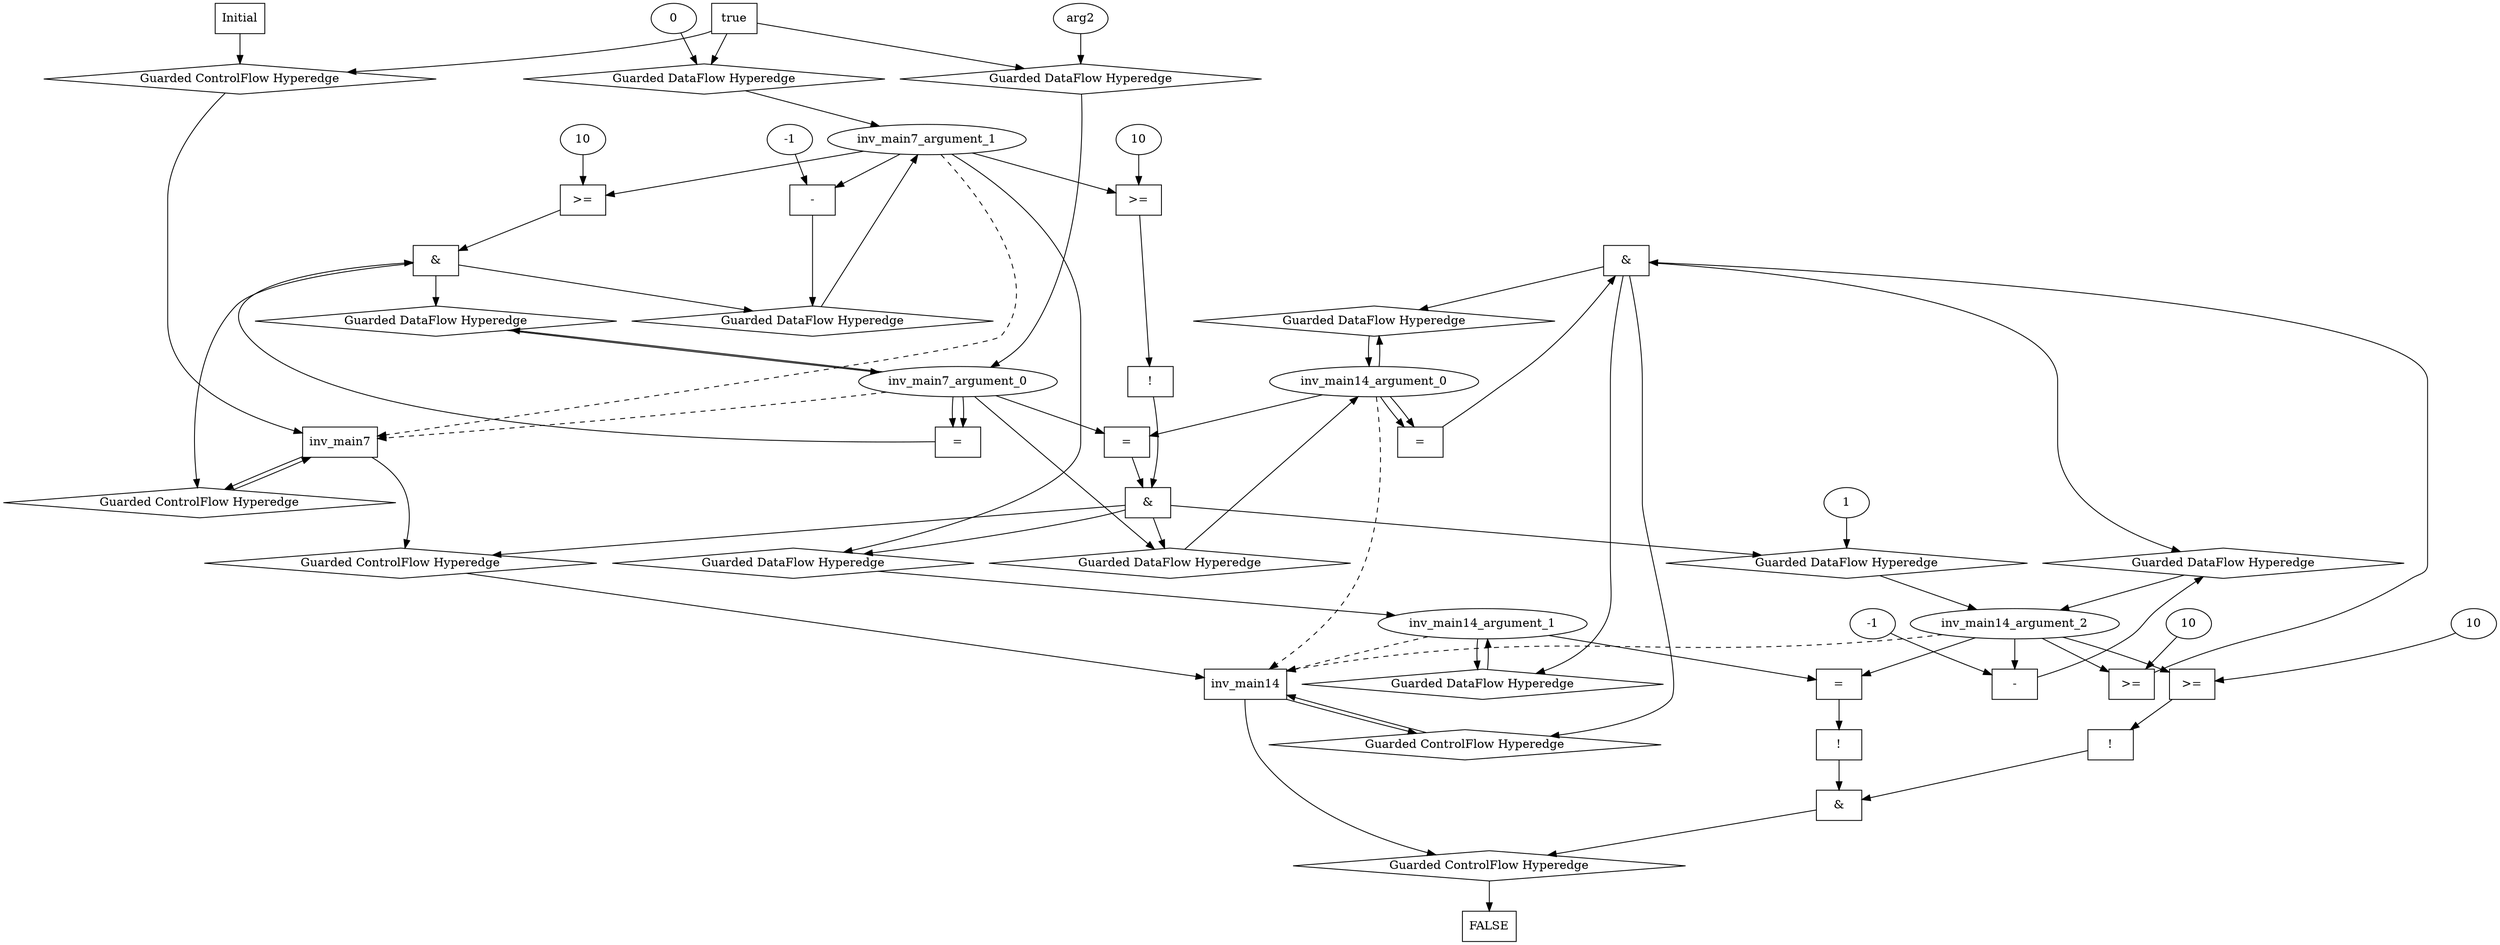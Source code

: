 digraph dag {
inv_main14 [label="inv_main14" shape="rect"];
inv_main7 [label="inv_main7" shape="rect"];
FALSE [label="FALSE" shape="rect"];
Initial [label="Initial" shape="rect"];
ControlFowHyperEdge_0 [label="Guarded ControlFlow Hyperedge" shape="diamond"];
inv_main14 -> ControlFowHyperEdge_0[label=""]
ControlFowHyperEdge_0 -> inv_main14[label=""]
ControlFowHyperEdge_1 [label="Guarded ControlFlow Hyperedge" shape="diamond"];
inv_main7 -> ControlFowHyperEdge_1[label=""]
ControlFowHyperEdge_1 -> inv_main7[label=""]
ControlFowHyperEdge_2 [label="Guarded ControlFlow Hyperedge" shape="diamond"];
Initial -> ControlFowHyperEdge_2[label=""]
ControlFowHyperEdge_2 -> inv_main7[label=""]
ControlFowHyperEdge_3 [label="Guarded ControlFlow Hyperedge" shape="diamond"];
inv_main7 -> ControlFowHyperEdge_3[label=""]
ControlFowHyperEdge_3 -> inv_main14[label=""]
ControlFowHyperEdge_4 [label="Guarded ControlFlow Hyperedge" shape="diamond"];
inv_main14 -> ControlFowHyperEdge_4[label=""]
ControlFowHyperEdge_4 -> FALSE[label=""]
inv_main14_argument_0 [label="inv_main14_argument_0" shape="oval"];
inv_main14_argument_0 -> inv_main14[label="" style="dashed"]
inv_main14_argument_1 [label="inv_main14_argument_1" shape="oval"];
inv_main14_argument_1 -> inv_main14[label="" style="dashed"]
inv_main14_argument_2 [label="inv_main14_argument_2" shape="oval"];
inv_main14_argument_2 -> inv_main14[label="" style="dashed"]
inv_main7_argument_0 [label="inv_main7_argument_0" shape="oval"];
inv_main7_argument_0 -> inv_main7[label="" style="dashed"]
inv_main7_argument_1 [label="inv_main7_argument_1" shape="oval"];
inv_main7_argument_1 -> inv_main7[label="" style="dashed"]

xxxinv_main14___inv_main14_0xxx_and [label="&" shape="rect"];
xxxinv_main14___inv_main14_0xxxguard_0_node_0 [label=">=" shape="rect"];
xxxinv_main14___inv_main14_0xxxguard_0_node_1 [label="10"];
xxxinv_main14___inv_main14_0xxxguard_0_node_1->xxxinv_main14___inv_main14_0xxxguard_0_node_0
inv_main14_argument_2->xxxinv_main14___inv_main14_0xxxguard_0_node_0

xxxinv_main14___inv_main14_0xxxguard_0_node_0->xxxinv_main14___inv_main14_0xxx_and [label=""];
xxxinv_main14___inv_main14_0xxxguard1_node_0 [label="=" shape="rect"];
inv_main14_argument_0->xxxinv_main14___inv_main14_0xxxguard1_node_0
inv_main14_argument_0->xxxinv_main14___inv_main14_0xxxguard1_node_0

xxxinv_main14___inv_main14_0xxxguard1_node_0->xxxinv_main14___inv_main14_0xxx_and [label=""];
xxxinv_main14___inv_main14_0xxx_and->ControlFowHyperEdge_0 [label=""];
xxxinv_main14___inv_main14_0xxxdataFlow_0_node_0 [label="-" shape="rect"];
xxxinv_main14___inv_main14_0xxxdataFlow_0_node_2 [label="-1"];
inv_main14_argument_2->xxxinv_main14___inv_main14_0xxxdataFlow_0_node_0
xxxinv_main14___inv_main14_0xxxdataFlow_0_node_2->xxxinv_main14___inv_main14_0xxxdataFlow_0_node_0

xxxinv_main14___inv_main14_0xxxdataFlow_0_node_0->DataFowHyperEdge_0_inv_main14_argument_2 [label=""];
xxxinv_main7___inv_main7_1xxx_and [label="&" shape="rect"];
xxxinv_main7___inv_main7_1xxxguard_0_node_0 [label=">=" shape="rect"];
xxxinv_main7___inv_main7_1xxxguard_0_node_1 [label="10"];
xxxinv_main7___inv_main7_1xxxguard_0_node_1->xxxinv_main7___inv_main7_1xxxguard_0_node_0
inv_main7_argument_1->xxxinv_main7___inv_main7_1xxxguard_0_node_0

xxxinv_main7___inv_main7_1xxxguard_0_node_0->xxxinv_main7___inv_main7_1xxx_and [label=""];
xxxinv_main7___inv_main7_1xxxguard1_node_0 [label="=" shape="rect"];
inv_main7_argument_0->xxxinv_main7___inv_main7_1xxxguard1_node_0
inv_main7_argument_0->xxxinv_main7___inv_main7_1xxxguard1_node_0

xxxinv_main7___inv_main7_1xxxguard1_node_0->xxxinv_main7___inv_main7_1xxx_and [label=""];
xxxinv_main7___inv_main7_1xxx_and->ControlFowHyperEdge_1 [label=""];
xxxinv_main7___inv_main7_1xxxdataFlow_0_node_0 [label="-" shape="rect"];
xxxinv_main7___inv_main7_1xxxdataFlow_0_node_2 [label="-1"];
inv_main7_argument_1->xxxinv_main7___inv_main7_1xxxdataFlow_0_node_0
xxxinv_main7___inv_main7_1xxxdataFlow_0_node_2->xxxinv_main7___inv_main7_1xxxdataFlow_0_node_0

xxxinv_main7___inv_main7_1xxxdataFlow_0_node_0->DataFowHyperEdge_1_inv_main7_argument_1 [label=""];
true_2 [label="true" shape="rect"];
true_2->ControlFowHyperEdge_2 [label=""];
xxxinv_main7___Initial_2xxxdataFlow_0_node_0 [label="arg2"];

xxxinv_main7___Initial_2xxxdataFlow_0_node_0->DataFowHyperEdge_2_inv_main7_argument_0 [label=""];
xxxinv_main7___Initial_2xxxdataFlow1_node_0 [label="0"];

xxxinv_main7___Initial_2xxxdataFlow1_node_0->DataFowHyperEdge_2_inv_main7_argument_1 [label=""];
xxxinv_main14___inv_main7_3xxx_and [label="&" shape="rect"];
xxxinv_main14___inv_main7_3xxxguard_0_node_0 [label="!" shape="rect"];
xxxinv_main14___inv_main7_3xxxguard_0_node_1 [label=">=" shape="rect"];
xxxinv_main14___inv_main7_3xxxguard_0_node_2 [label="10"];
xxxinv_main14___inv_main7_3xxxguard_0_node_1->xxxinv_main14___inv_main7_3xxxguard_0_node_0
xxxinv_main14___inv_main7_3xxxguard_0_node_2->xxxinv_main14___inv_main7_3xxxguard_0_node_1
inv_main7_argument_1->xxxinv_main14___inv_main7_3xxxguard_0_node_1

xxxinv_main14___inv_main7_3xxxguard_0_node_0->xxxinv_main14___inv_main7_3xxx_and [label=""];
xxxinv_main14___inv_main7_3xxxguard1_node_0 [label="=" shape="rect"];
inv_main14_argument_0->xxxinv_main14___inv_main7_3xxxguard1_node_0
inv_main7_argument_0->xxxinv_main14___inv_main7_3xxxguard1_node_0

xxxinv_main14___inv_main7_3xxxguard1_node_0->xxxinv_main14___inv_main7_3xxx_and [label=""];
xxxinv_main14___inv_main7_3xxx_and->ControlFowHyperEdge_3 [label=""];

inv_main7_argument_0->DataFowHyperEdge_3_inv_main14_argument_0 [label=""];
xxxinv_main14___inv_main7_3xxxdataFlow1_node_0 [label="1"];

xxxinv_main14___inv_main7_3xxxdataFlow1_node_0->DataFowHyperEdge_3_inv_main14_argument_2 [label=""];
xxxFALSE___inv_main14_4xxx_and [label="&" shape="rect"];
xxxFALSE___inv_main14_4xxxguard_0_node_0 [label="!" shape="rect"];
xxxFALSE___inv_main14_4xxxguard_0_node_1 [label="=" shape="rect"];
xxxFALSE___inv_main14_4xxxguard_0_node_1->xxxFALSE___inv_main14_4xxxguard_0_node_0
inv_main14_argument_1->xxxFALSE___inv_main14_4xxxguard_0_node_1
inv_main14_argument_2->xxxFALSE___inv_main14_4xxxguard_0_node_1

xxxFALSE___inv_main14_4xxxguard_0_node_0->xxxFALSE___inv_main14_4xxx_and [label=""];
xxxFALSE___inv_main14_4xxxguard1_node_0 [label="!" shape="rect"];
xxxFALSE___inv_main14_4xxxguard1_node_1 [label=">=" shape="rect"];
xxxFALSE___inv_main14_4xxxguard1_node_2 [label="10"];
xxxFALSE___inv_main14_4xxxguard1_node_1->xxxFALSE___inv_main14_4xxxguard1_node_0
xxxFALSE___inv_main14_4xxxguard1_node_2->xxxFALSE___inv_main14_4xxxguard1_node_1
inv_main14_argument_2->xxxFALSE___inv_main14_4xxxguard1_node_1

xxxFALSE___inv_main14_4xxxguard1_node_0->xxxFALSE___inv_main14_4xxx_and [label=""];
xxxFALSE___inv_main14_4xxx_and->ControlFowHyperEdge_4 [label=""];
DataFowHyperEdge_0_inv_main14_argument_0 [label="Guarded DataFlow Hyperedge" shape="diamond"];
DataFowHyperEdge_0_inv_main14_argument_0 -> inv_main14_argument_0[label=""]
xxxinv_main14___inv_main14_0xxx_and -> DataFowHyperEdge_0_inv_main14_argument_0[label=""]
DataFowHyperEdge_0_inv_main14_argument_1 [label="Guarded DataFlow Hyperedge" shape="diamond"];
DataFowHyperEdge_0_inv_main14_argument_1 -> inv_main14_argument_1[label=""]
xxxinv_main14___inv_main14_0xxx_and -> DataFowHyperEdge_0_inv_main14_argument_1[label=""]
DataFowHyperEdge_0_inv_main14_argument_2 [label="Guarded DataFlow Hyperedge" shape="diamond"];
DataFowHyperEdge_0_inv_main14_argument_2 -> inv_main14_argument_2[label=""]
xxxinv_main14___inv_main14_0xxx_and -> DataFowHyperEdge_0_inv_main14_argument_2[label=""]
DataFowHyperEdge_1_inv_main7_argument_0 [label="Guarded DataFlow Hyperedge" shape="diamond"];
DataFowHyperEdge_1_inv_main7_argument_0 -> inv_main7_argument_0[label=""]
xxxinv_main7___inv_main7_1xxx_and -> DataFowHyperEdge_1_inv_main7_argument_0[label=""]
DataFowHyperEdge_1_inv_main7_argument_1 [label="Guarded DataFlow Hyperedge" shape="diamond"];
DataFowHyperEdge_1_inv_main7_argument_1 -> inv_main7_argument_1[label=""]
xxxinv_main7___inv_main7_1xxx_and -> DataFowHyperEdge_1_inv_main7_argument_1[label=""]
DataFowHyperEdge_2_inv_main7_argument_0 [label="Guarded DataFlow Hyperedge" shape="diamond"];
DataFowHyperEdge_2_inv_main7_argument_0 -> inv_main7_argument_0[label=""]
true_2->DataFowHyperEdge_2_inv_main7_argument_0 [label=""];
DataFowHyperEdge_2_inv_main7_argument_1 [label="Guarded DataFlow Hyperedge" shape="diamond"];
DataFowHyperEdge_2_inv_main7_argument_1 -> inv_main7_argument_1[label=""]
true_2->DataFowHyperEdge_2_inv_main7_argument_1 [label=""];
DataFowHyperEdge_3_inv_main14_argument_0 [label="Guarded DataFlow Hyperedge" shape="diamond"];
DataFowHyperEdge_3_inv_main14_argument_0 -> inv_main14_argument_0[label=""]
xxxinv_main14___inv_main7_3xxx_and -> DataFowHyperEdge_3_inv_main14_argument_0[label=""]
DataFowHyperEdge_3_inv_main14_argument_1 [label="Guarded DataFlow Hyperedge" shape="diamond"];
DataFowHyperEdge_3_inv_main14_argument_1 -> inv_main14_argument_1[label=""]
xxxinv_main14___inv_main7_3xxx_and -> DataFowHyperEdge_3_inv_main14_argument_1[label=""]
DataFowHyperEdge_3_inv_main14_argument_2 [label="Guarded DataFlow Hyperedge" shape="diamond"];
DataFowHyperEdge_3_inv_main14_argument_2 -> inv_main14_argument_2[label=""]
xxxinv_main14___inv_main7_3xxx_and -> DataFowHyperEdge_3_inv_main14_argument_2[label=""]
inv_main14_argument_0 -> DataFowHyperEdge_0_inv_main14_argument_0[label=""]
inv_main14_argument_1 -> DataFowHyperEdge_0_inv_main14_argument_1[label=""]
inv_main7_argument_0 -> DataFowHyperEdge_1_inv_main7_argument_0[label=""]
inv_main7_argument_1 -> DataFowHyperEdge_3_inv_main14_argument_1[label=""]
}
